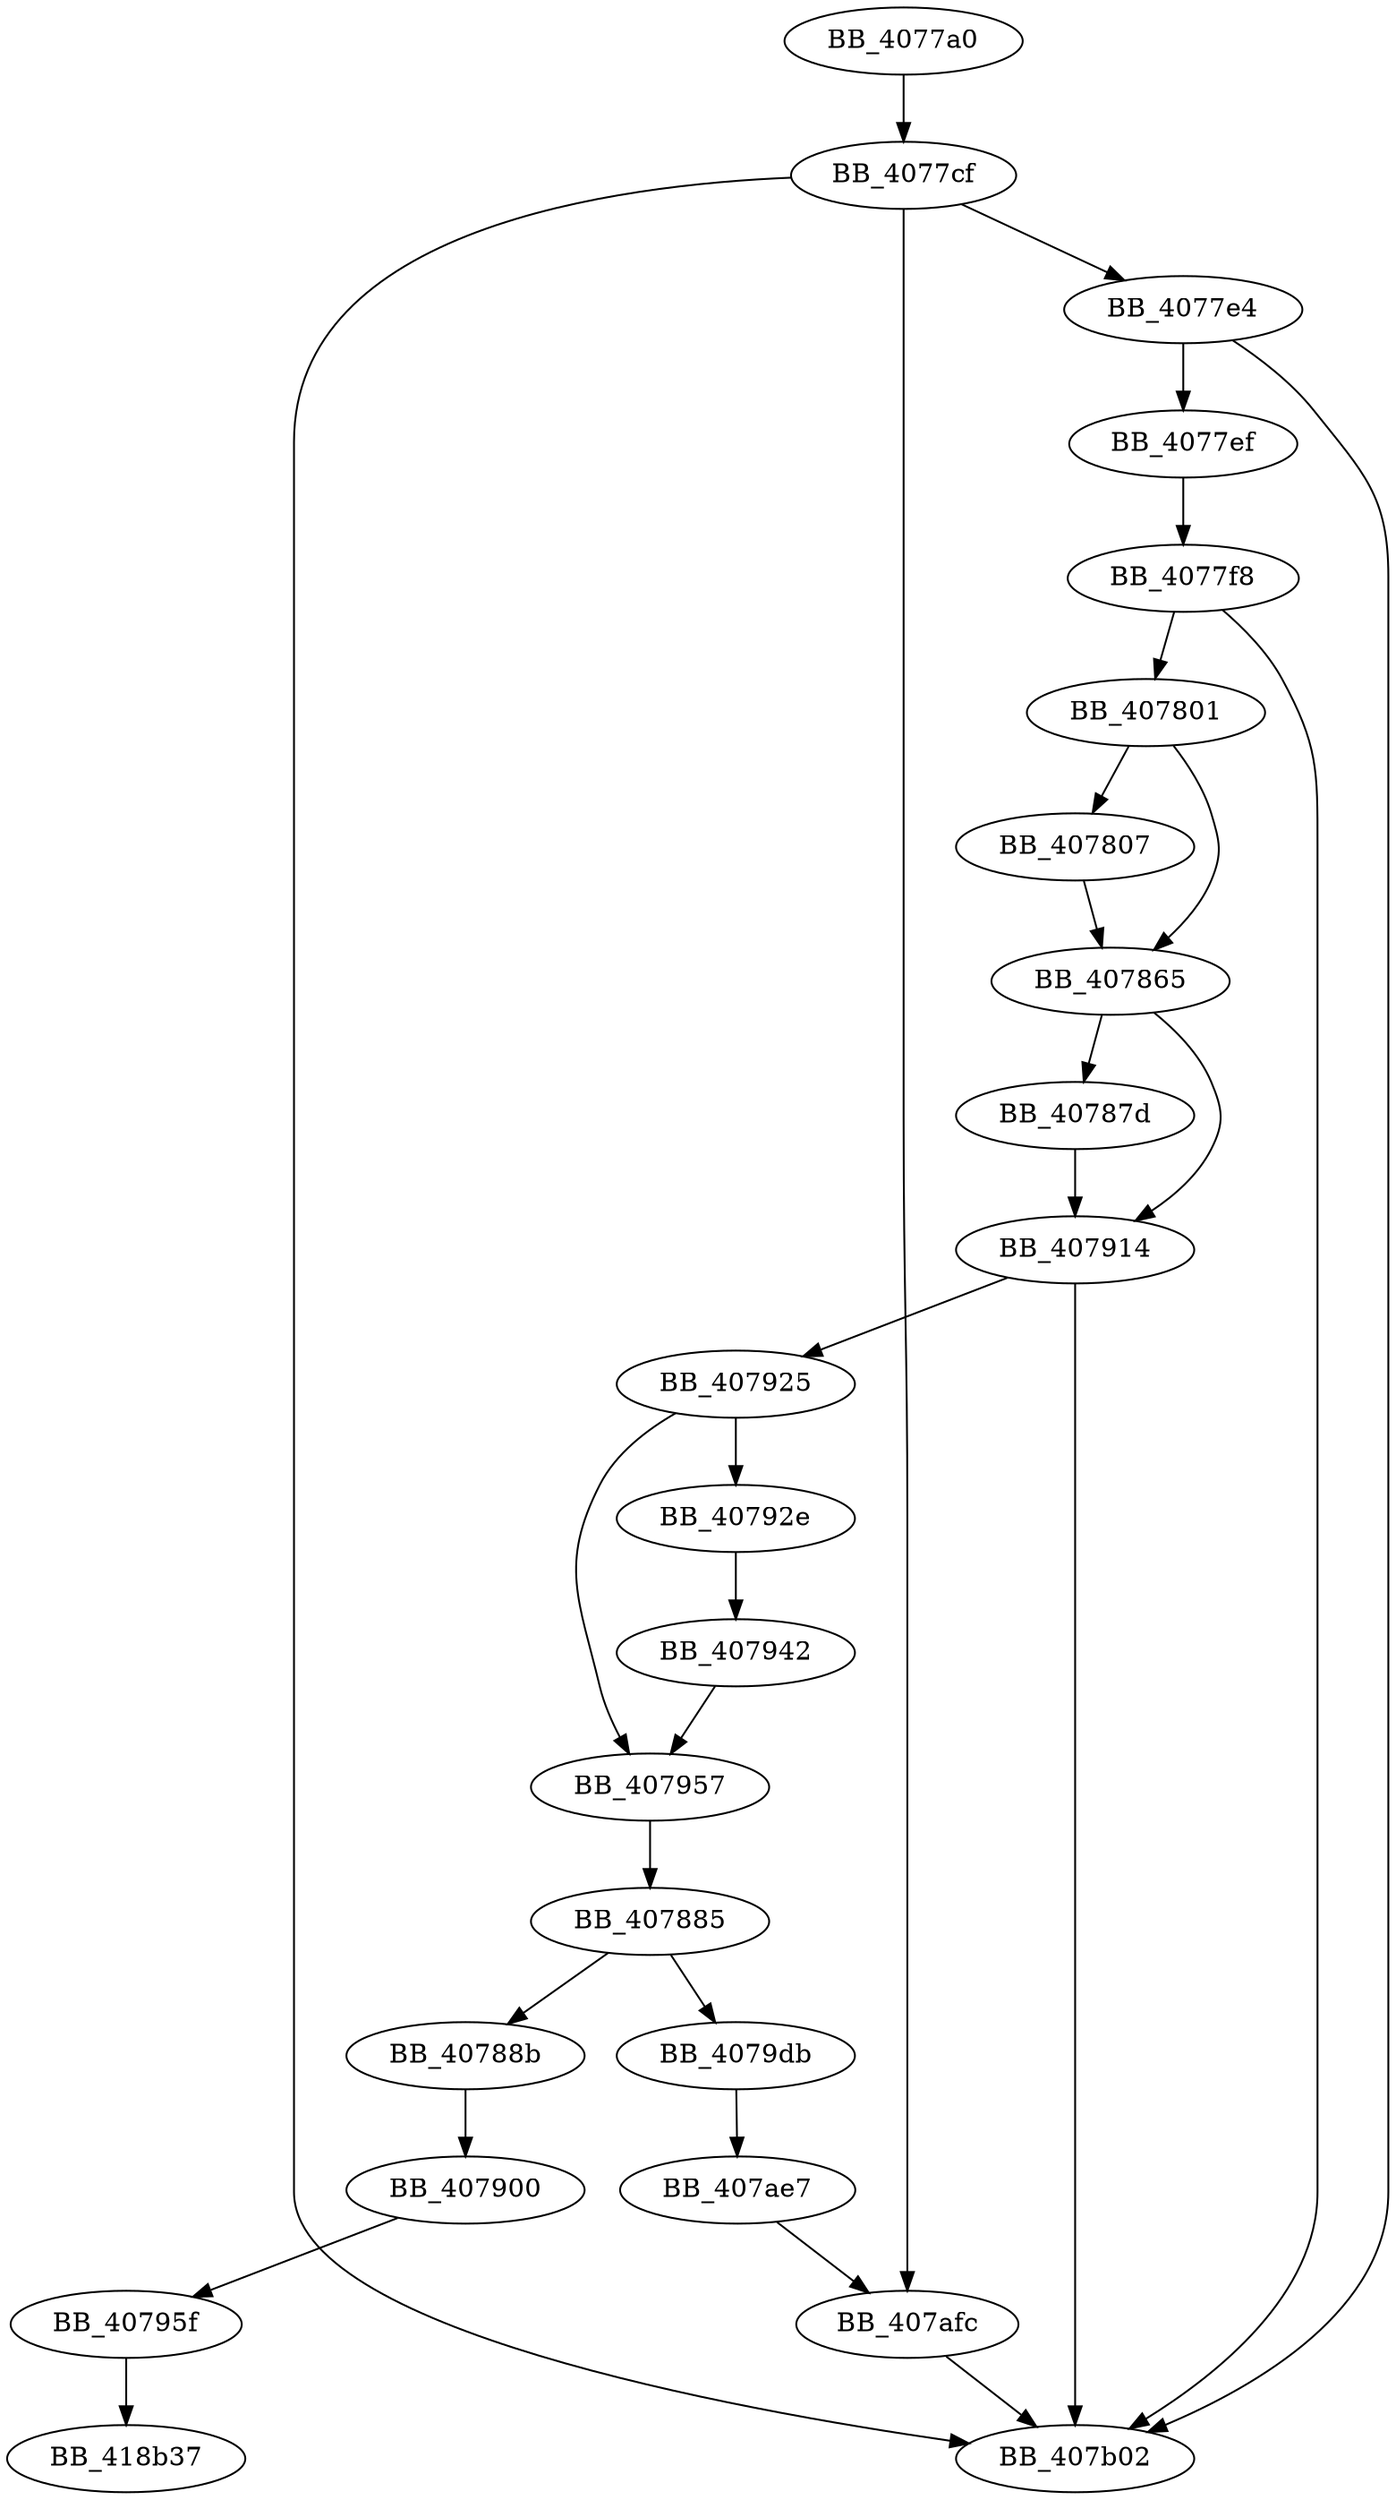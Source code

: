 DiGraph sub_4077A0{
BB_4077a0->BB_4077cf
BB_4077cf->BB_4077e4
BB_4077cf->BB_407afc
BB_4077cf->BB_407b02
BB_4077e4->BB_4077ef
BB_4077e4->BB_407b02
BB_4077ef->BB_4077f8
BB_4077f8->BB_407801
BB_4077f8->BB_407b02
BB_407801->BB_407807
BB_407801->BB_407865
BB_407807->BB_407865
BB_407865->BB_40787d
BB_407865->BB_407914
BB_40787d->BB_407914
BB_407885->BB_40788b
BB_407885->BB_4079db
BB_40788b->BB_407900
BB_407900->BB_40795f
BB_407914->BB_407925
BB_407914->BB_407b02
BB_407925->BB_40792e
BB_407925->BB_407957
BB_40792e->BB_407942
BB_407942->BB_407957
BB_407957->BB_407885
BB_40795f->BB_418b37
BB_4079db->BB_407ae7
BB_407ae7->BB_407afc
BB_407afc->BB_407b02
}
